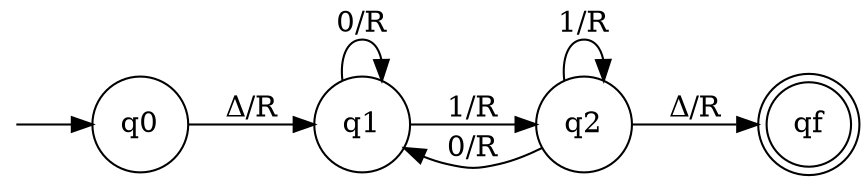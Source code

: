 digraph finite_state_machine {
    rankdir=LR;
    node [shape = point, color=white, fontcolor=white]; start;
    node [shape = doublecircle, color=black, fontcolor=black]; qf;
    node [shape = circle]; q1;
    node [shape = circle]; q2;
    start -> q0 [ label = "" ];
      q0 -> q1 [ label = "Δ/R"];
      q1 -> q1 [ label = "0/R"];
      q1 -> q2 [ label = "1/R"];
      q2 -> q2 [ label = "1/R"];
      q2 -> q1 [ label = "0/R"];
      q2 -> qf [ label = "Δ/R"];

}

